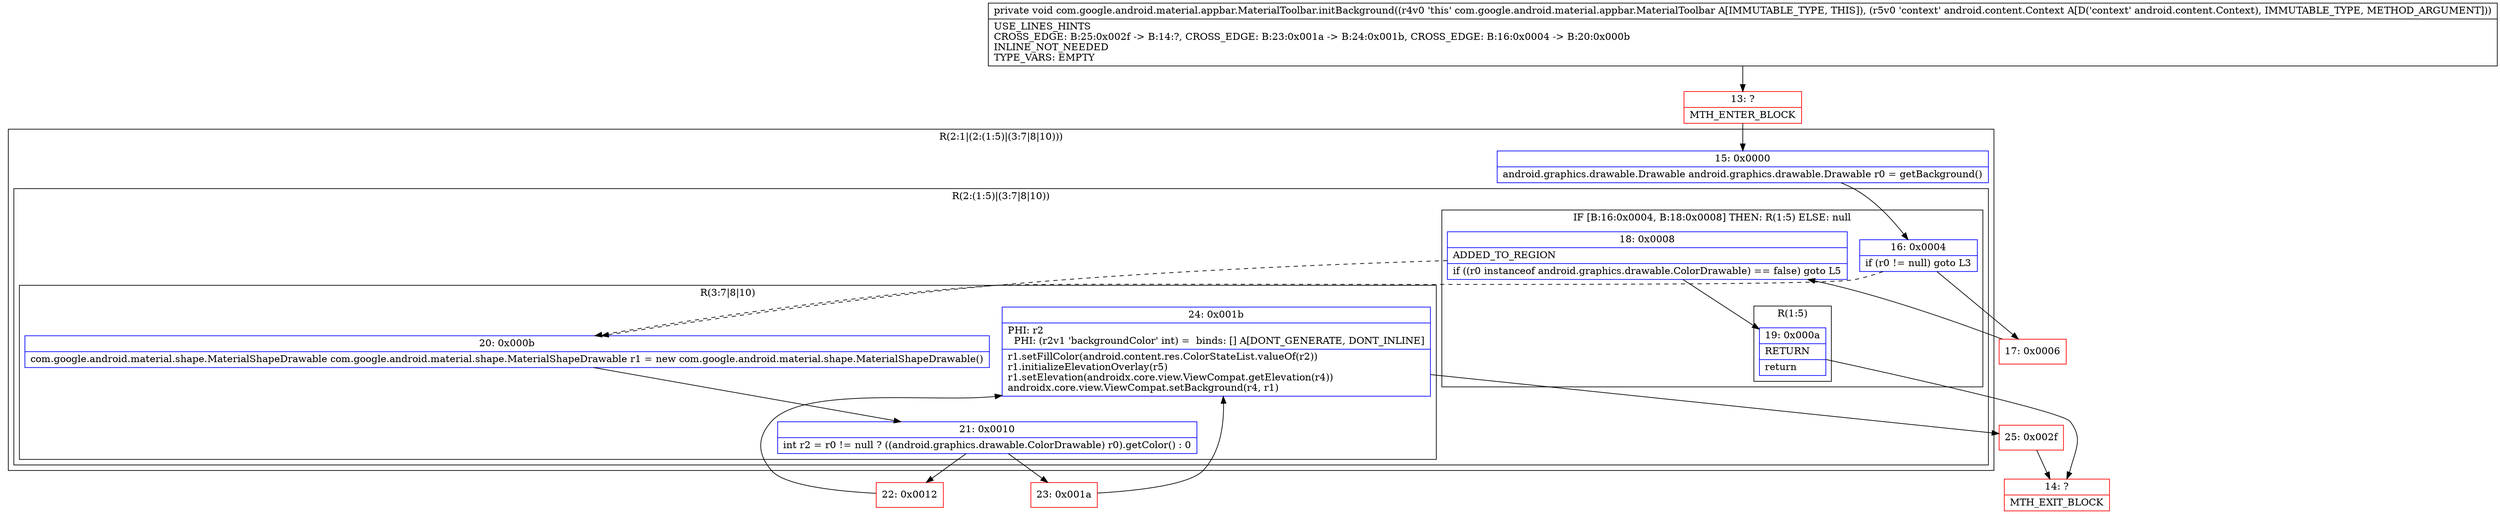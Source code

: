 digraph "CFG forcom.google.android.material.appbar.MaterialToolbar.initBackground(Landroid\/content\/Context;)V" {
subgraph cluster_Region_1932085013 {
label = "R(2:1|(2:(1:5)|(3:7|8|10)))";
node [shape=record,color=blue];
Node_15 [shape=record,label="{15\:\ 0x0000|android.graphics.drawable.Drawable android.graphics.drawable.Drawable r0 = getBackground()\l}"];
subgraph cluster_Region_396569610 {
label = "R(2:(1:5)|(3:7|8|10))";
node [shape=record,color=blue];
subgraph cluster_IfRegion_330487017 {
label = "IF [B:16:0x0004, B:18:0x0008] THEN: R(1:5) ELSE: null";
node [shape=record,color=blue];
Node_16 [shape=record,label="{16\:\ 0x0004|if (r0 != null) goto L3\l}"];
Node_18 [shape=record,label="{18\:\ 0x0008|ADDED_TO_REGION\l|if ((r0 instanceof android.graphics.drawable.ColorDrawable) == false) goto L5\l}"];
subgraph cluster_Region_844942633 {
label = "R(1:5)";
node [shape=record,color=blue];
Node_19 [shape=record,label="{19\:\ 0x000a|RETURN\l|return\l}"];
}
}
subgraph cluster_Region_244364256 {
label = "R(3:7|8|10)";
node [shape=record,color=blue];
Node_20 [shape=record,label="{20\:\ 0x000b|com.google.android.material.shape.MaterialShapeDrawable com.google.android.material.shape.MaterialShapeDrawable r1 = new com.google.android.material.shape.MaterialShapeDrawable()\l}"];
Node_21 [shape=record,label="{21\:\ 0x0010|int r2 = r0 != null ? ((android.graphics.drawable.ColorDrawable) r0).getColor() : 0\l}"];
Node_24 [shape=record,label="{24\:\ 0x001b|PHI: r2 \l  PHI: (r2v1 'backgroundColor' int) =  binds: [] A[DONT_GENERATE, DONT_INLINE]\l|r1.setFillColor(android.content.res.ColorStateList.valueOf(r2))\lr1.initializeElevationOverlay(r5)\lr1.setElevation(androidx.core.view.ViewCompat.getElevation(r4))\landroidx.core.view.ViewCompat.setBackground(r4, r1)\l}"];
}
}
}
Node_13 [shape=record,color=red,label="{13\:\ ?|MTH_ENTER_BLOCK\l}"];
Node_17 [shape=record,color=red,label="{17\:\ 0x0006}"];
Node_14 [shape=record,color=red,label="{14\:\ ?|MTH_EXIT_BLOCK\l}"];
Node_22 [shape=record,color=red,label="{22\:\ 0x0012}"];
Node_25 [shape=record,color=red,label="{25\:\ 0x002f}"];
Node_23 [shape=record,color=red,label="{23\:\ 0x001a}"];
MethodNode[shape=record,label="{private void com.google.android.material.appbar.MaterialToolbar.initBackground((r4v0 'this' com.google.android.material.appbar.MaterialToolbar A[IMMUTABLE_TYPE, THIS]), (r5v0 'context' android.content.Context A[D('context' android.content.Context), IMMUTABLE_TYPE, METHOD_ARGUMENT]))  | USE_LINES_HINTS\lCROSS_EDGE: B:25:0x002f \-\> B:14:?, CROSS_EDGE: B:23:0x001a \-\> B:24:0x001b, CROSS_EDGE: B:16:0x0004 \-\> B:20:0x000b\lINLINE_NOT_NEEDED\lTYPE_VARS: EMPTY\l}"];
MethodNode -> Node_13;Node_15 -> Node_16;
Node_16 -> Node_17;
Node_16 -> Node_20[style=dashed];
Node_18 -> Node_19;
Node_18 -> Node_20[style=dashed];
Node_19 -> Node_14;
Node_20 -> Node_21;
Node_21 -> Node_22;
Node_21 -> Node_23;
Node_24 -> Node_25;
Node_13 -> Node_15;
Node_17 -> Node_18;
Node_22 -> Node_24;
Node_25 -> Node_14;
Node_23 -> Node_24;
}


